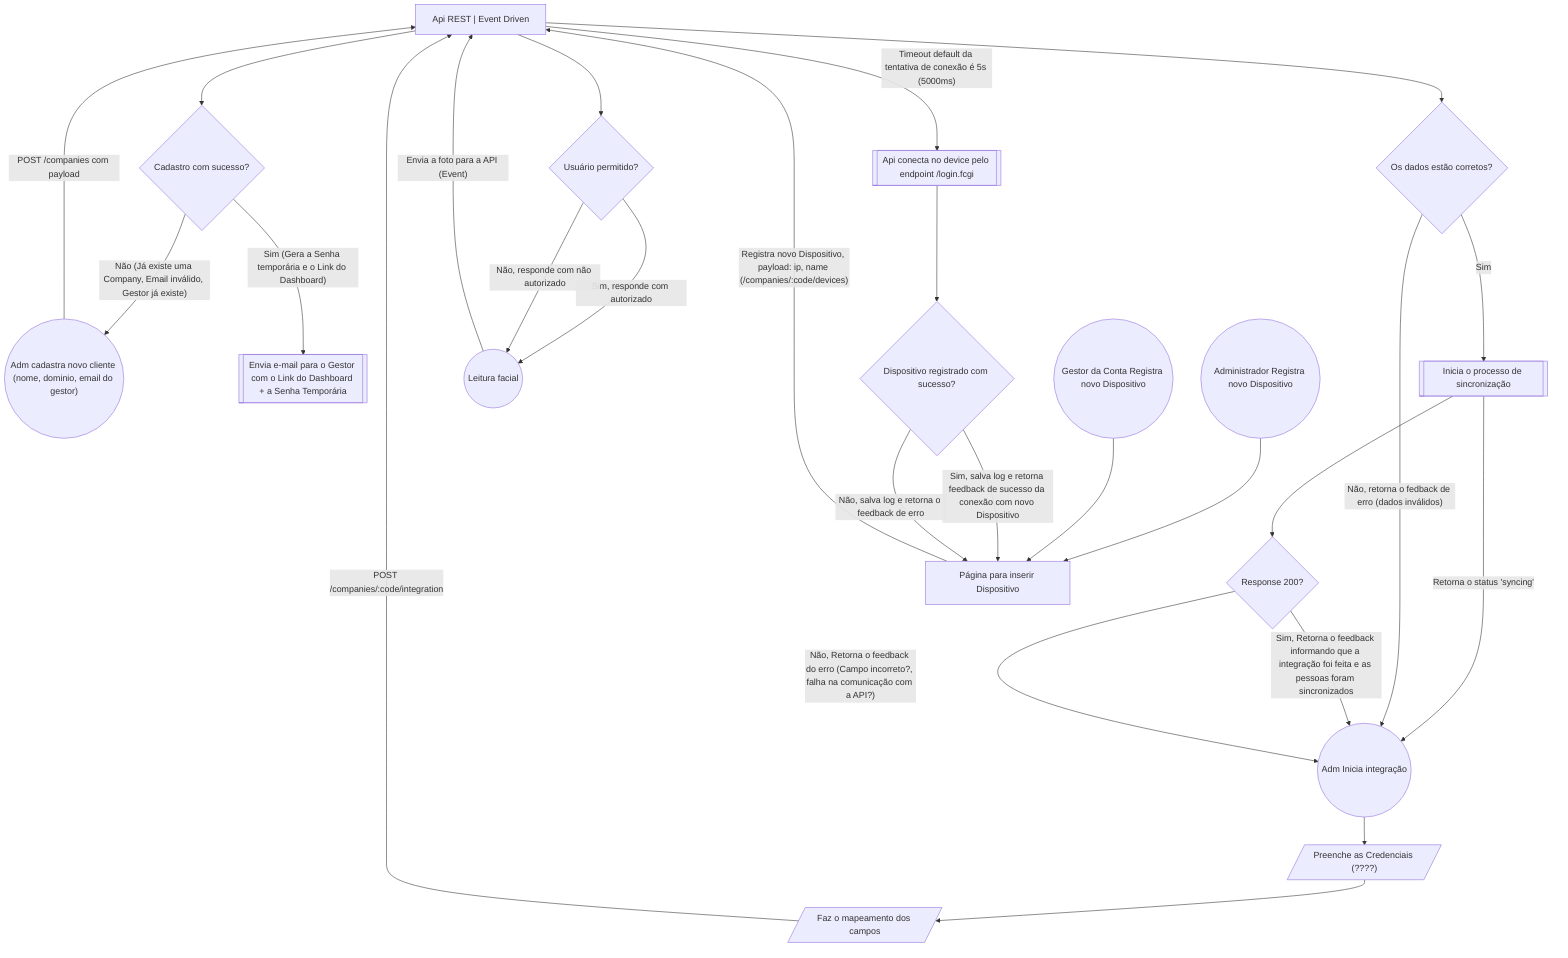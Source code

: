 ---
config:
  layout: dagre
  id: e997739c-20bf-4ee7-8b88-9bb4fdf59a85
---
flowchart TD
    Api@{ shape: rect, label: "Api REST | Event Driven" }

    %% Gestão de novos clientes (Company)
    AdministratorNewClient["Adm cadastra novo cliente (nome, dominio, email do gestor)"] -- "POST /companies com payload" --> Api
    Api --> StoreValidator["Cadastro com sucesso?"]
    StoreValidator -- Sim (Gera a Senha temporária e o Link do Dashboard) --> SendMailToCompany@{ shape: subproc, label: "Envia e-mail para o Gestor com o Link do Dashboard + a Senha Temporária" }
    StoreValidator -- Não (Já existe uma Company, Email inválido, Gestor já existe) --> AdministratorNewClient
    StoreValidator@{ shape: diam }
    AdministratorNewClient@{ shape: circle }

    %% Gestão de integração e Sincronização de dados
    AdministratorNewIntegration["Adm Inicia integração"] --> Step1@{ shape: lean-r, label: "Preenche as Credenciais (????)" } 
    Step1 --> Step2@{ shape: lean-r, label: "Faz o mapeamento dos campos" }
    Step2 -- "POST /companies/:code/integration" --> Api
    Api --> IntegrationValidator@{ shape: diam, label: "Os dados estão corretos?" }
    IntegrationValidator -- "Sim" --> StartSyncing@{ shape: subproc, label: "Inicia o processo de sincronização" }
    StartSyncing -- "Retorna o status 'syncing'" --> AdministratorNewIntegration
    IntegrationValidator -- "Não, retorna o fedback de erro (dados inválidos)" --> AdministratorNewIntegration
    StartSyncing --> IntegrationSyncingValidator["Response 200?"]
    IntegrationSyncingValidator -- "Sim, Retorna o feedback informando que a integração foi feita e as pessoas foram sincronizados" --> AdministratorNewIntegration
    IntegrationSyncingValidator -- "Não, Retorna o feedback do erro (Campo incorreto?, falha na comunicação com a API?)" --> AdministratorNewIntegration
    IntegrationSyncingValidator@{ shape: diam }
    AdministratorNewIntegration@{ shape: circle }

    %% Gestão de Acesso e Autorização por Dispositivo
    Hw["Leitura facial"] -- "Envia a foto para a API (Event)" --> Api
    Api --> AuthValidator["Usuário permitido?"]
    AuthValidator -- "Sim, responde com autorizado" --> Hw
    AuthValidator -- "Não, responde com não autorizado" --> Hw
    Hw@{ shape: circle }
    AuthValidator@{ shape: diam }

    %% Gestão de dispositivos
    AdministratorDevice --> AddNewDevice
    ManagerDevice --> AddNewDevice
    AddNewDevice -- "Registra novo Dispositivo, payload: ip, name (/companies/:code/devices)" --> Api
    Api -- "Timeout default da tentativa de conexão é 5s (5000ms)" --> DeviceLogin@{ shape: subproc, label: "Api conecta no device pelo endpoint /login.fcgi" }
    DeviceLogin --> DeviceLoginValidator@{ shape: diam, label: "Dispositivo registrado com sucesso?" }
    DeviceLoginValidator -- "Sim, salva log e retorna feedback de sucesso da conexão com novo Dispositivo" --> AddNewDevice
    DeviceLoginValidator -- "Não, salva log e retorna o feedback de erro" --> AddNewDevice
    AdministratorDevice@{ shape: circle, label: "Administrador Registra novo Dispositivo" }
    AddNewDevice@{ shape: rect, label: "Página para inserir Dispositivo" }
    ManagerDevice@{ shape: circle, label: "Gestor da Conta Registra novo Dispositivo" }

    %% Gestão de Login, Autorização e Usuários